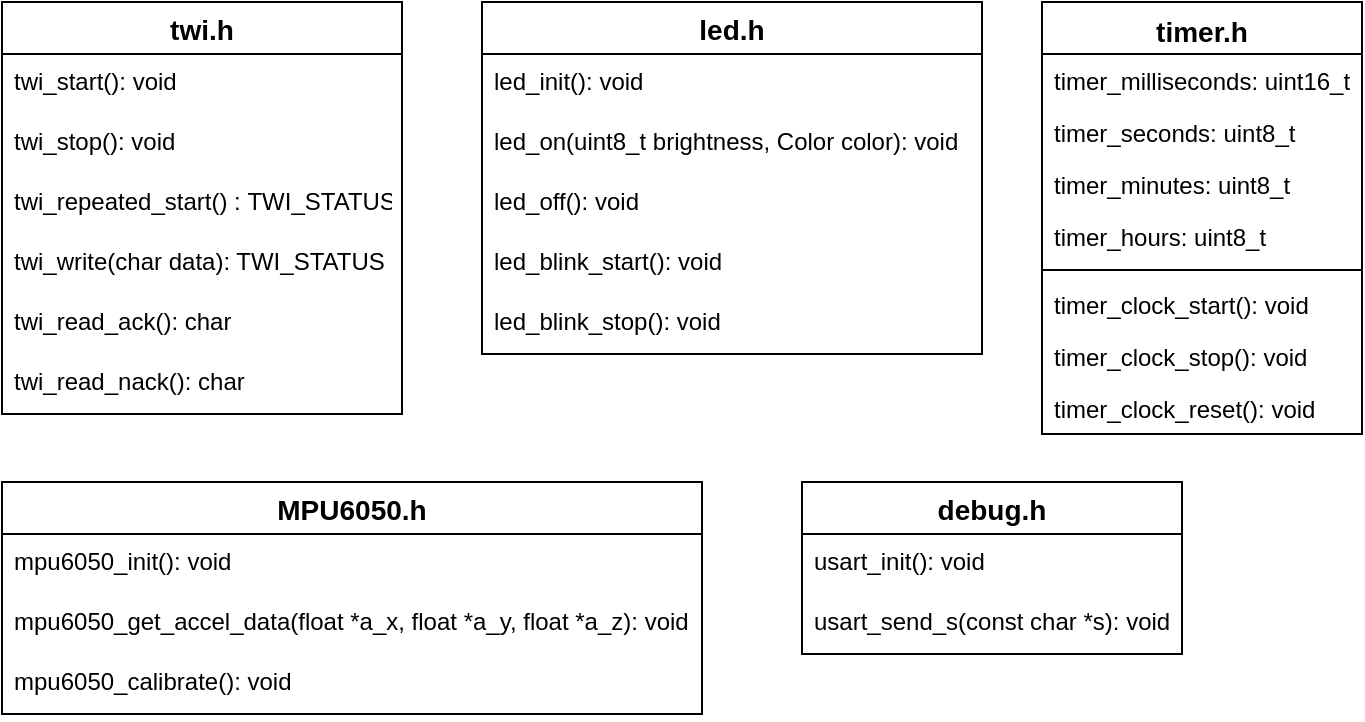 <mxfile version="13.6.2" type="device"><diagram id="HDMhzAlKw4b-i5w9qBEa" name="Page-1"><mxGraphModel dx="1882" dy="894" grid="1" gridSize="10" guides="1" tooltips="1" connect="1" arrows="1" fold="1" page="1" pageScale="1" pageWidth="827" pageHeight="1169" math="0" shadow="0"><root><mxCell id="0"/><mxCell id="1" parent="0"/><mxCell id="ExAgYQbXJ3tR-PJyw-ut-14" value="twi.h" style="swimlane;fontStyle=1;childLayout=stackLayout;horizontal=1;startSize=26;horizontalStack=0;resizeParent=1;resizeParentMax=0;resizeLast=0;collapsible=1;marginBottom=0;align=center;fontSize=14;" vertex="1" parent="1"><mxGeometry x="40" y="40" width="200" height="206" as="geometry"><mxRectangle x="50" y="60" width="60" height="26" as="alternateBounds"/></mxGeometry></mxCell><mxCell id="ExAgYQbXJ3tR-PJyw-ut-15" value="twi_start(): void" style="text;strokeColor=none;fillColor=none;spacingLeft=4;spacingRight=4;overflow=hidden;rotatable=0;points=[[0,0.5],[1,0.5]];portConstraint=eastwest;fontSize=12;" vertex="1" parent="ExAgYQbXJ3tR-PJyw-ut-14"><mxGeometry y="26" width="200" height="30" as="geometry"/></mxCell><mxCell id="ExAgYQbXJ3tR-PJyw-ut-16" value="twi_stop(): void" style="text;strokeColor=none;fillColor=none;spacingLeft=4;spacingRight=4;overflow=hidden;rotatable=0;points=[[0,0.5],[1,0.5]];portConstraint=eastwest;fontSize=12;" vertex="1" parent="ExAgYQbXJ3tR-PJyw-ut-14"><mxGeometry y="56" width="200" height="30" as="geometry"/></mxCell><mxCell id="ExAgYQbXJ3tR-PJyw-ut-17" value="twi_repeated_start() : TWI_STATUS" style="text;strokeColor=none;fillColor=none;spacingLeft=4;spacingRight=4;overflow=hidden;rotatable=0;points=[[0,0.5],[1,0.5]];portConstraint=eastwest;fontSize=12;" vertex="1" parent="ExAgYQbXJ3tR-PJyw-ut-14"><mxGeometry y="86" width="200" height="30" as="geometry"/></mxCell><mxCell id="ExAgYQbXJ3tR-PJyw-ut-18" value="twi_write(char data): TWI_STATUS" style="text;strokeColor=none;fillColor=none;spacingLeft=4;spacingRight=4;overflow=hidden;rotatable=0;points=[[0,0.5],[1,0.5]];portConstraint=eastwest;fontSize=12;" vertex="1" parent="ExAgYQbXJ3tR-PJyw-ut-14"><mxGeometry y="116" width="200" height="30" as="geometry"/></mxCell><mxCell id="ExAgYQbXJ3tR-PJyw-ut-19" value="twi_read_ack(): char" style="text;strokeColor=none;fillColor=none;spacingLeft=4;spacingRight=4;overflow=hidden;rotatable=0;points=[[0,0.5],[1,0.5]];portConstraint=eastwest;fontSize=12;" vertex="1" parent="ExAgYQbXJ3tR-PJyw-ut-14"><mxGeometry y="146" width="200" height="30" as="geometry"/></mxCell><mxCell id="ExAgYQbXJ3tR-PJyw-ut-20" value="twi_read_nack(): char" style="text;strokeColor=none;fillColor=none;spacingLeft=4;spacingRight=4;overflow=hidden;rotatable=0;points=[[0,0.5],[1,0.5]];portConstraint=eastwest;fontSize=12;" vertex="1" parent="ExAgYQbXJ3tR-PJyw-ut-14"><mxGeometry y="176" width="200" height="30" as="geometry"/></mxCell><mxCell id="ExAgYQbXJ3tR-PJyw-ut-28" value="led.h" style="swimlane;fontStyle=1;childLayout=stackLayout;horizontal=1;startSize=26;horizontalStack=0;resizeParent=1;resizeParentMax=0;resizeLast=0;collapsible=1;marginBottom=0;align=center;fontSize=14;" vertex="1" parent="1"><mxGeometry x="280" y="40" width="250" height="176" as="geometry"/></mxCell><mxCell id="ExAgYQbXJ3tR-PJyw-ut-29" value="led_init(): void" style="text;strokeColor=none;fillColor=none;spacingLeft=4;spacingRight=4;overflow=hidden;rotatable=0;points=[[0,0.5],[1,0.5]];portConstraint=eastwest;fontSize=12;" vertex="1" parent="ExAgYQbXJ3tR-PJyw-ut-28"><mxGeometry y="26" width="250" height="30" as="geometry"/></mxCell><mxCell id="ExAgYQbXJ3tR-PJyw-ut-30" value="led_on(uint8_t brightness, Color color): void" style="text;strokeColor=none;fillColor=none;spacingLeft=4;spacingRight=4;overflow=hidden;rotatable=0;points=[[0,0.5],[1,0.5]];portConstraint=eastwest;fontSize=12;" vertex="1" parent="ExAgYQbXJ3tR-PJyw-ut-28"><mxGeometry y="56" width="250" height="30" as="geometry"/></mxCell><mxCell id="ExAgYQbXJ3tR-PJyw-ut-31" value="led_off(): void" style="text;strokeColor=none;fillColor=none;spacingLeft=4;spacingRight=4;overflow=hidden;rotatable=0;points=[[0,0.5],[1,0.5]];portConstraint=eastwest;fontSize=12;" vertex="1" parent="ExAgYQbXJ3tR-PJyw-ut-28"><mxGeometry y="86" width="250" height="30" as="geometry"/></mxCell><mxCell id="ExAgYQbXJ3tR-PJyw-ut-32" value="led_blink_start(): void" style="text;strokeColor=none;fillColor=none;spacingLeft=4;spacingRight=4;overflow=hidden;rotatable=0;points=[[0,0.5],[1,0.5]];portConstraint=eastwest;fontSize=12;" vertex="1" parent="ExAgYQbXJ3tR-PJyw-ut-28"><mxGeometry y="116" width="250" height="30" as="geometry"/></mxCell><mxCell id="ExAgYQbXJ3tR-PJyw-ut-33" value="led_blink_stop(): void" style="text;strokeColor=none;fillColor=none;spacingLeft=4;spacingRight=4;overflow=hidden;rotatable=0;points=[[0,0.5],[1,0.5]];portConstraint=eastwest;fontSize=12;" vertex="1" parent="ExAgYQbXJ3tR-PJyw-ut-28"><mxGeometry y="146" width="250" height="30" as="geometry"/></mxCell><mxCell id="ExAgYQbXJ3tR-PJyw-ut-34" value="timer.h" style="swimlane;fontStyle=1;align=center;verticalAlign=top;childLayout=stackLayout;horizontal=1;startSize=26;horizontalStack=0;resizeParent=1;resizeParentMax=0;resizeLast=0;collapsible=1;marginBottom=0;fontSize=14;" vertex="1" parent="1"><mxGeometry x="560" y="40" width="160" height="216" as="geometry"/></mxCell><mxCell id="ExAgYQbXJ3tR-PJyw-ut-35" value="timer_milliseconds: uint16_t" style="text;strokeColor=none;fillColor=none;align=left;verticalAlign=top;spacingLeft=4;spacingRight=4;overflow=hidden;rotatable=0;points=[[0,0.5],[1,0.5]];portConstraint=eastwest;" vertex="1" parent="ExAgYQbXJ3tR-PJyw-ut-34"><mxGeometry y="26" width="160" height="26" as="geometry"/></mxCell><mxCell id="ExAgYQbXJ3tR-PJyw-ut-38" value="timer_seconds: uint8_t" style="text;strokeColor=none;fillColor=none;align=left;verticalAlign=top;spacingLeft=4;spacingRight=4;overflow=hidden;rotatable=0;points=[[0,0.5],[1,0.5]];portConstraint=eastwest;" vertex="1" parent="ExAgYQbXJ3tR-PJyw-ut-34"><mxGeometry y="52" width="160" height="26" as="geometry"/></mxCell><mxCell id="ExAgYQbXJ3tR-PJyw-ut-39" value="timer_minutes: uint8_t" style="text;strokeColor=none;fillColor=none;align=left;verticalAlign=top;spacingLeft=4;spacingRight=4;overflow=hidden;rotatable=0;points=[[0,0.5],[1,0.5]];portConstraint=eastwest;" vertex="1" parent="ExAgYQbXJ3tR-PJyw-ut-34"><mxGeometry y="78" width="160" height="26" as="geometry"/></mxCell><mxCell id="ExAgYQbXJ3tR-PJyw-ut-40" value="timer_hours: uint8_t" style="text;strokeColor=none;fillColor=none;align=left;verticalAlign=top;spacingLeft=4;spacingRight=4;overflow=hidden;rotatable=0;points=[[0,0.5],[1,0.5]];portConstraint=eastwest;" vertex="1" parent="ExAgYQbXJ3tR-PJyw-ut-34"><mxGeometry y="104" width="160" height="26" as="geometry"/></mxCell><mxCell id="ExAgYQbXJ3tR-PJyw-ut-36" value="" style="line;strokeWidth=1;fillColor=none;align=left;verticalAlign=middle;spacingTop=-1;spacingLeft=3;spacingRight=3;rotatable=0;labelPosition=right;points=[];portConstraint=eastwest;" vertex="1" parent="ExAgYQbXJ3tR-PJyw-ut-34"><mxGeometry y="130" width="160" height="8" as="geometry"/></mxCell><mxCell id="ExAgYQbXJ3tR-PJyw-ut-37" value="timer_clock_start(): void" style="text;strokeColor=none;fillColor=none;align=left;verticalAlign=top;spacingLeft=4;spacingRight=4;overflow=hidden;rotatable=0;points=[[0,0.5],[1,0.5]];portConstraint=eastwest;" vertex="1" parent="ExAgYQbXJ3tR-PJyw-ut-34"><mxGeometry y="138" width="160" height="26" as="geometry"/></mxCell><mxCell id="ExAgYQbXJ3tR-PJyw-ut-41" value="timer_clock_stop(): void" style="text;strokeColor=none;fillColor=none;align=left;verticalAlign=top;spacingLeft=4;spacingRight=4;overflow=hidden;rotatable=0;points=[[0,0.5],[1,0.5]];portConstraint=eastwest;" vertex="1" parent="ExAgYQbXJ3tR-PJyw-ut-34"><mxGeometry y="164" width="160" height="26" as="geometry"/></mxCell><mxCell id="ExAgYQbXJ3tR-PJyw-ut-42" value="timer_clock_reset(): void" style="text;strokeColor=none;fillColor=none;align=left;verticalAlign=top;spacingLeft=4;spacingRight=4;overflow=hidden;rotatable=0;points=[[0,0.5],[1,0.5]];portConstraint=eastwest;" vertex="1" parent="ExAgYQbXJ3tR-PJyw-ut-34"><mxGeometry y="190" width="160" height="26" as="geometry"/></mxCell><mxCell id="ExAgYQbXJ3tR-PJyw-ut-43" value="MPU6050.h" style="swimlane;fontStyle=1;childLayout=stackLayout;horizontal=1;startSize=26;horizontalStack=0;resizeParent=1;resizeParentMax=0;resizeLast=0;collapsible=1;marginBottom=0;align=center;fontSize=14;" vertex="1" parent="1"><mxGeometry x="40" y="280" width="350" height="116" as="geometry"/></mxCell><mxCell id="ExAgYQbXJ3tR-PJyw-ut-44" value="mpu6050_init(): void" style="text;strokeColor=none;fillColor=none;spacingLeft=4;spacingRight=4;overflow=hidden;rotatable=0;points=[[0,0.5],[1,0.5]];portConstraint=eastwest;fontSize=12;" vertex="1" parent="ExAgYQbXJ3tR-PJyw-ut-43"><mxGeometry y="26" width="350" height="30" as="geometry"/></mxCell><mxCell id="ExAgYQbXJ3tR-PJyw-ut-45" value="mpu6050_get_accel_data(float *a_x, float *a_y, float *a_z): void" style="text;strokeColor=none;fillColor=none;spacingLeft=4;spacingRight=4;overflow=hidden;rotatable=0;points=[[0,0.5],[1,0.5]];portConstraint=eastwest;fontSize=12;" vertex="1" parent="ExAgYQbXJ3tR-PJyw-ut-43"><mxGeometry y="56" width="350" height="30" as="geometry"/></mxCell><mxCell id="ExAgYQbXJ3tR-PJyw-ut-46" value="mpu6050_calibrate(): void" style="text;strokeColor=none;fillColor=none;spacingLeft=4;spacingRight=4;overflow=hidden;rotatable=0;points=[[0,0.5],[1,0.5]];portConstraint=eastwest;fontSize=12;" vertex="1" parent="ExAgYQbXJ3tR-PJyw-ut-43"><mxGeometry y="86" width="350" height="30" as="geometry"/></mxCell><mxCell id="ExAgYQbXJ3tR-PJyw-ut-47" value="debug.h" style="swimlane;fontStyle=1;childLayout=stackLayout;horizontal=1;startSize=26;horizontalStack=0;resizeParent=1;resizeParentMax=0;resizeLast=0;collapsible=1;marginBottom=0;align=center;fontSize=14;" vertex="1" parent="1"><mxGeometry x="440" y="280" width="190" height="86" as="geometry"/></mxCell><mxCell id="ExAgYQbXJ3tR-PJyw-ut-48" value="usart_init(): void" style="text;strokeColor=none;fillColor=none;spacingLeft=4;spacingRight=4;overflow=hidden;rotatable=0;points=[[0,0.5],[1,0.5]];portConstraint=eastwest;fontSize=12;" vertex="1" parent="ExAgYQbXJ3tR-PJyw-ut-47"><mxGeometry y="26" width="190" height="30" as="geometry"/></mxCell><mxCell id="ExAgYQbXJ3tR-PJyw-ut-49" value="usart_send_s(const char *s): void" style="text;strokeColor=none;fillColor=none;spacingLeft=4;spacingRight=4;overflow=hidden;rotatable=0;points=[[0,0.5],[1,0.5]];portConstraint=eastwest;fontSize=12;" vertex="1" parent="ExAgYQbXJ3tR-PJyw-ut-47"><mxGeometry y="56" width="190" height="30" as="geometry"/></mxCell></root></mxGraphModel></diagram></mxfile>